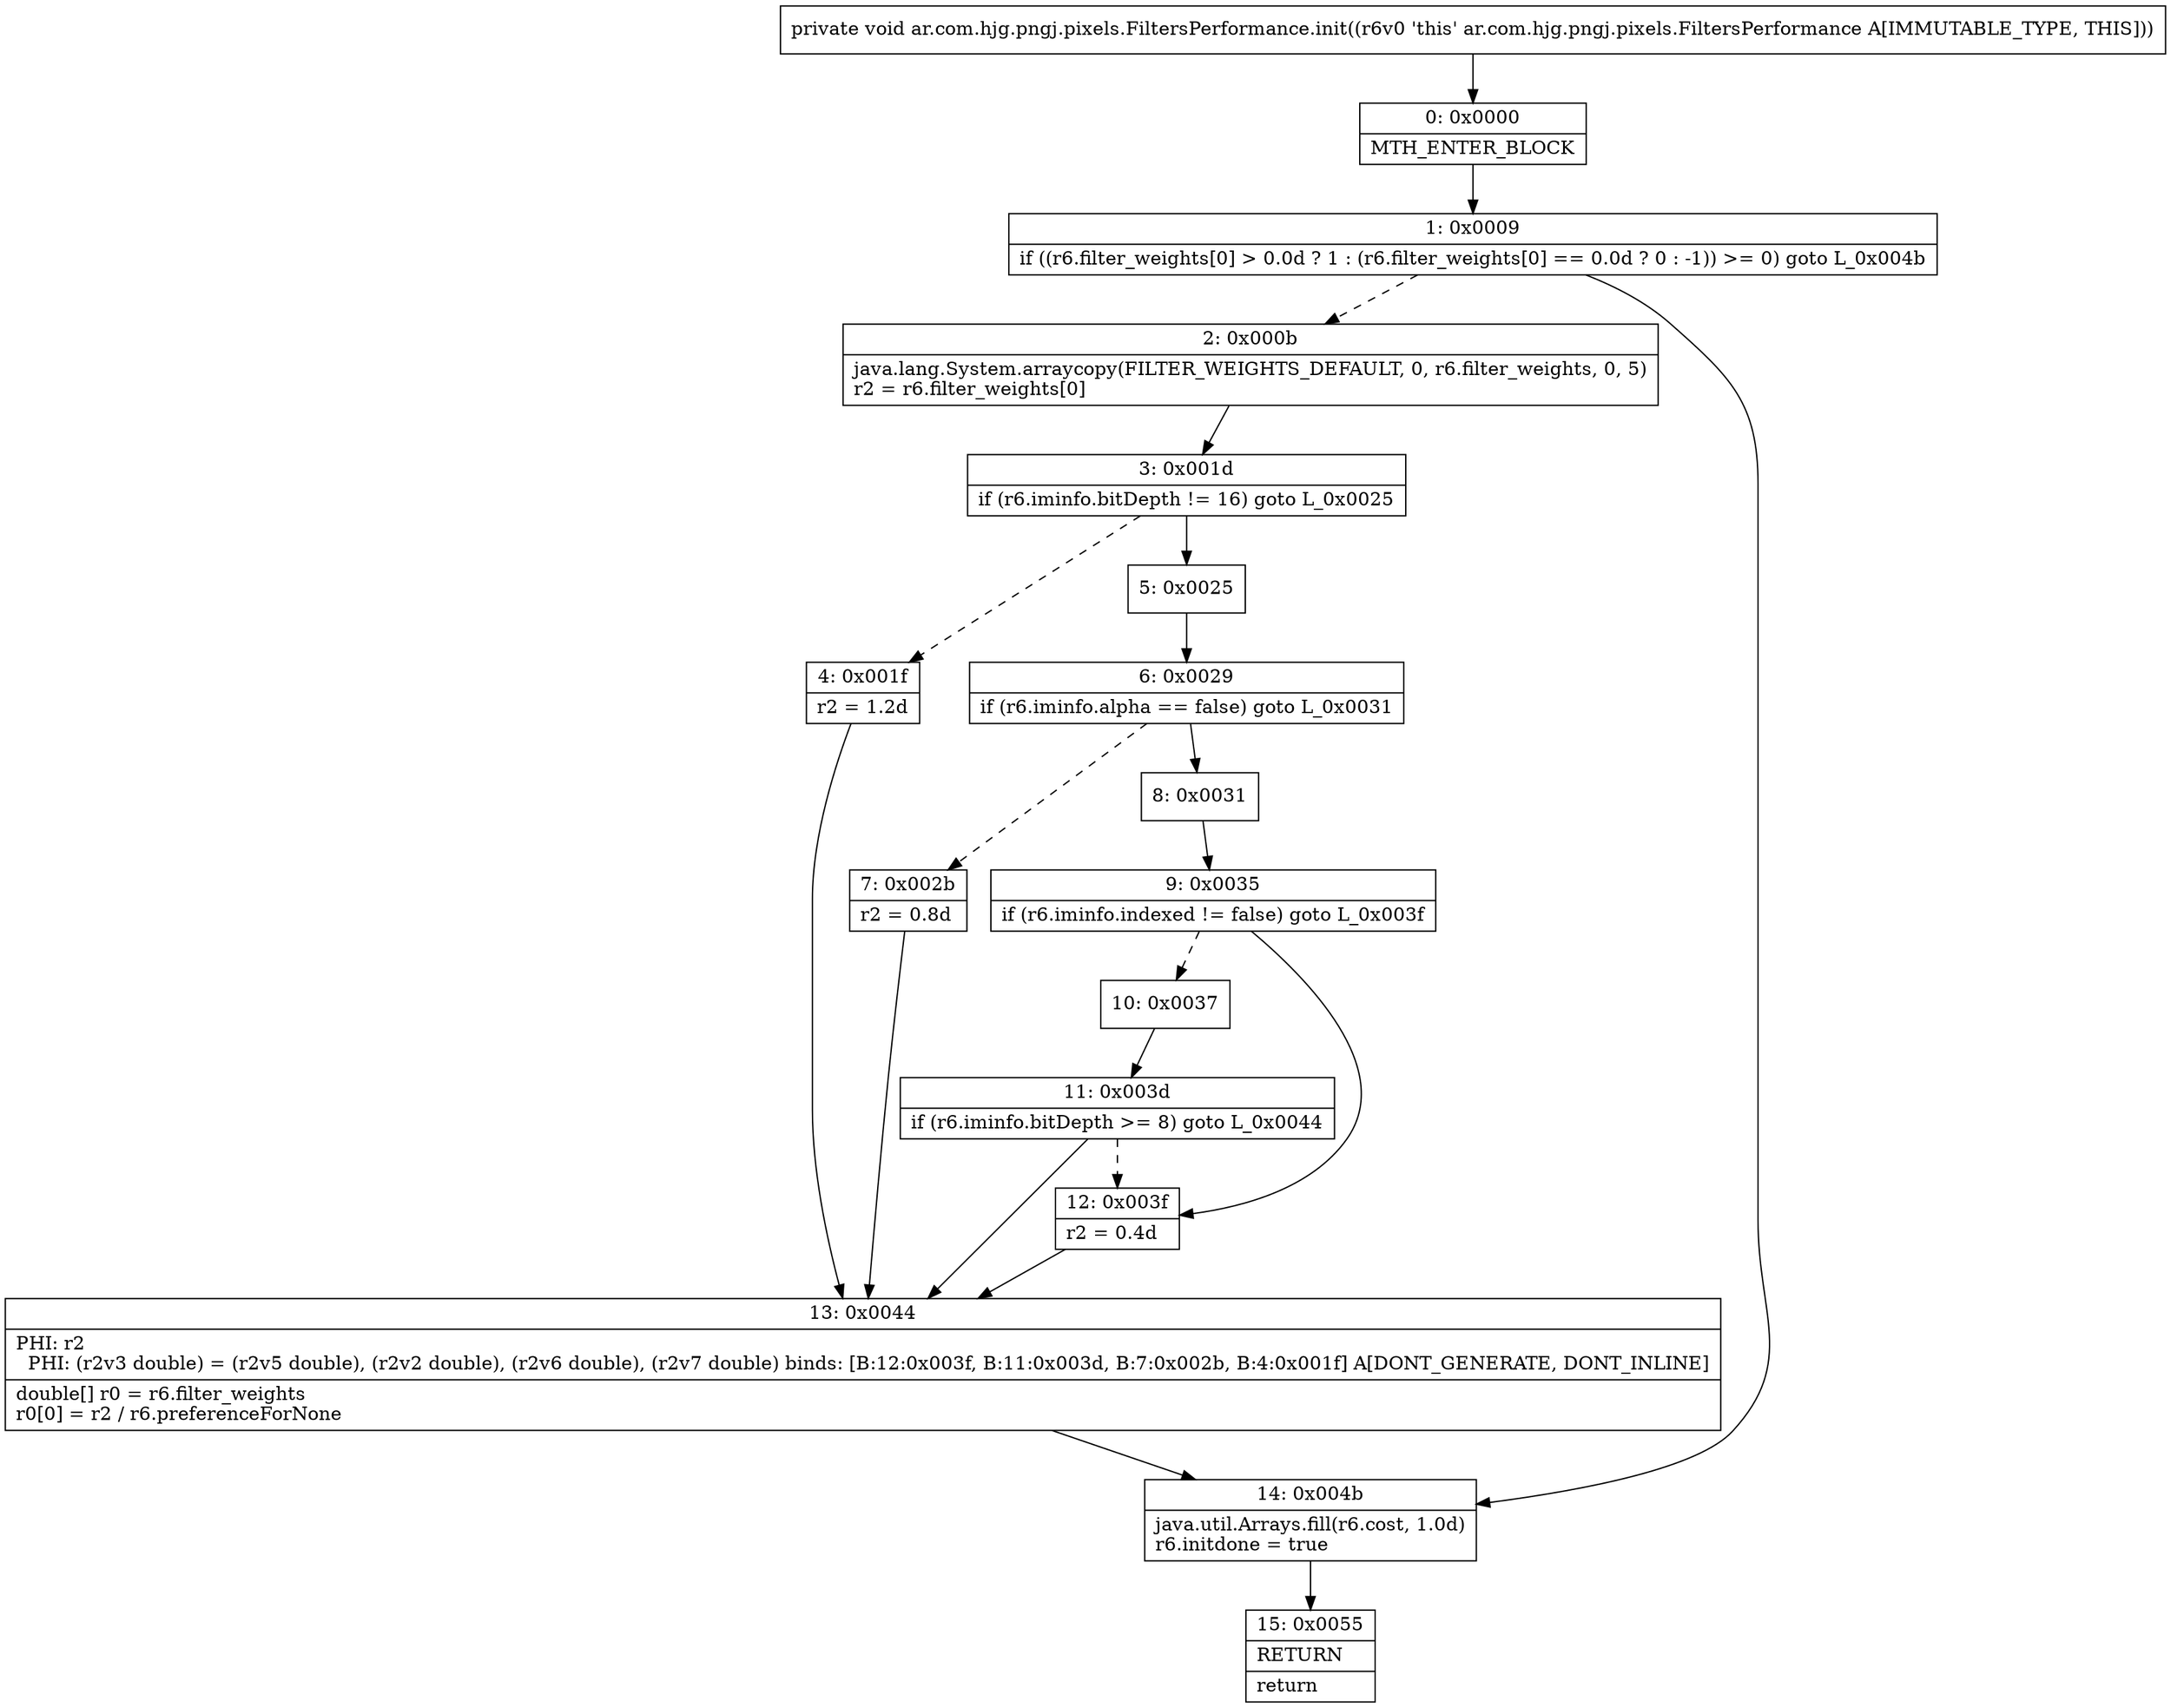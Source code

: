 digraph "CFG forar.com.hjg.pngj.pixels.FiltersPerformance.init()V" {
Node_0 [shape=record,label="{0\:\ 0x0000|MTH_ENTER_BLOCK\l}"];
Node_1 [shape=record,label="{1\:\ 0x0009|if ((r6.filter_weights[0] \> 0.0d ? 1 : (r6.filter_weights[0] == 0.0d ? 0 : \-1)) \>= 0) goto L_0x004b\l}"];
Node_2 [shape=record,label="{2\:\ 0x000b|java.lang.System.arraycopy(FILTER_WEIGHTS_DEFAULT, 0, r6.filter_weights, 0, 5)\lr2 = r6.filter_weights[0]\l}"];
Node_3 [shape=record,label="{3\:\ 0x001d|if (r6.iminfo.bitDepth != 16) goto L_0x0025\l}"];
Node_4 [shape=record,label="{4\:\ 0x001f|r2 = 1.2d\l}"];
Node_5 [shape=record,label="{5\:\ 0x0025}"];
Node_6 [shape=record,label="{6\:\ 0x0029|if (r6.iminfo.alpha == false) goto L_0x0031\l}"];
Node_7 [shape=record,label="{7\:\ 0x002b|r2 = 0.8d\l}"];
Node_8 [shape=record,label="{8\:\ 0x0031}"];
Node_9 [shape=record,label="{9\:\ 0x0035|if (r6.iminfo.indexed != false) goto L_0x003f\l}"];
Node_10 [shape=record,label="{10\:\ 0x0037}"];
Node_11 [shape=record,label="{11\:\ 0x003d|if (r6.iminfo.bitDepth \>= 8) goto L_0x0044\l}"];
Node_12 [shape=record,label="{12\:\ 0x003f|r2 = 0.4d\l}"];
Node_13 [shape=record,label="{13\:\ 0x0044|PHI: r2 \l  PHI: (r2v3 double) = (r2v5 double), (r2v2 double), (r2v6 double), (r2v7 double) binds: [B:12:0x003f, B:11:0x003d, B:7:0x002b, B:4:0x001f] A[DONT_GENERATE, DONT_INLINE]\l|double[] r0 = r6.filter_weights\lr0[0] = r2 \/ r6.preferenceForNone\l}"];
Node_14 [shape=record,label="{14\:\ 0x004b|java.util.Arrays.fill(r6.cost, 1.0d)\lr6.initdone = true\l}"];
Node_15 [shape=record,label="{15\:\ 0x0055|RETURN\l|return\l}"];
MethodNode[shape=record,label="{private void ar.com.hjg.pngj.pixels.FiltersPerformance.init((r6v0 'this' ar.com.hjg.pngj.pixels.FiltersPerformance A[IMMUTABLE_TYPE, THIS])) }"];
MethodNode -> Node_0;
Node_0 -> Node_1;
Node_1 -> Node_2[style=dashed];
Node_1 -> Node_14;
Node_2 -> Node_3;
Node_3 -> Node_4[style=dashed];
Node_3 -> Node_5;
Node_4 -> Node_13;
Node_5 -> Node_6;
Node_6 -> Node_7[style=dashed];
Node_6 -> Node_8;
Node_7 -> Node_13;
Node_8 -> Node_9;
Node_9 -> Node_10[style=dashed];
Node_9 -> Node_12;
Node_10 -> Node_11;
Node_11 -> Node_12[style=dashed];
Node_11 -> Node_13;
Node_12 -> Node_13;
Node_13 -> Node_14;
Node_14 -> Node_15;
}

